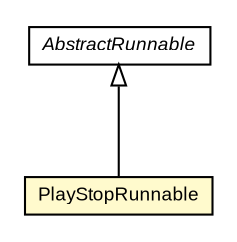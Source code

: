 #!/usr/local/bin/dot
#
# Class diagram 
# Generated by UMLGraph version R5_6-24-gf6e263 (http://www.umlgraph.org/)
#

digraph G {
	edge [fontname="arial",fontsize=10,labelfontname="arial",labelfontsize=10];
	node [fontname="arial",fontsize=10,shape=plaintext];
	nodesep=0.25;
	ranksep=0.5;
	// com.google.code.play.surefire.junit4.PlayStopRunnable
	c119 [label=<<table title="com.google.code.play.surefire.junit4.PlayStopRunnable" border="0" cellborder="1" cellspacing="0" cellpadding="2" port="p" bgcolor="lemonChiffon" href="./PlayStopRunnable.html">
		<tr><td><table border="0" cellspacing="0" cellpadding="1">
<tr><td align="center" balign="center"> PlayStopRunnable </td></tr>
		</table></td></tr>
		</table>>, URL="./PlayStopRunnable.html", fontname="arial", fontcolor="black", fontsize=9.0];
	// com.google.code.play.surefire.junit4.AbstractRunnable
	c123 [label=<<table title="com.google.code.play.surefire.junit4.AbstractRunnable" border="0" cellborder="1" cellspacing="0" cellpadding="2" port="p" href="./AbstractRunnable.html">
		<tr><td><table border="0" cellspacing="0" cellpadding="1">
<tr><td align="center" balign="center"><font face="arial italic"> AbstractRunnable </font></td></tr>
		</table></td></tr>
		</table>>, URL="./AbstractRunnable.html", fontname="arial", fontcolor="black", fontsize=9.0];
	//com.google.code.play.surefire.junit4.PlayStopRunnable extends com.google.code.play.surefire.junit4.AbstractRunnable
	c123:p -> c119:p [dir=back,arrowtail=empty];
}

